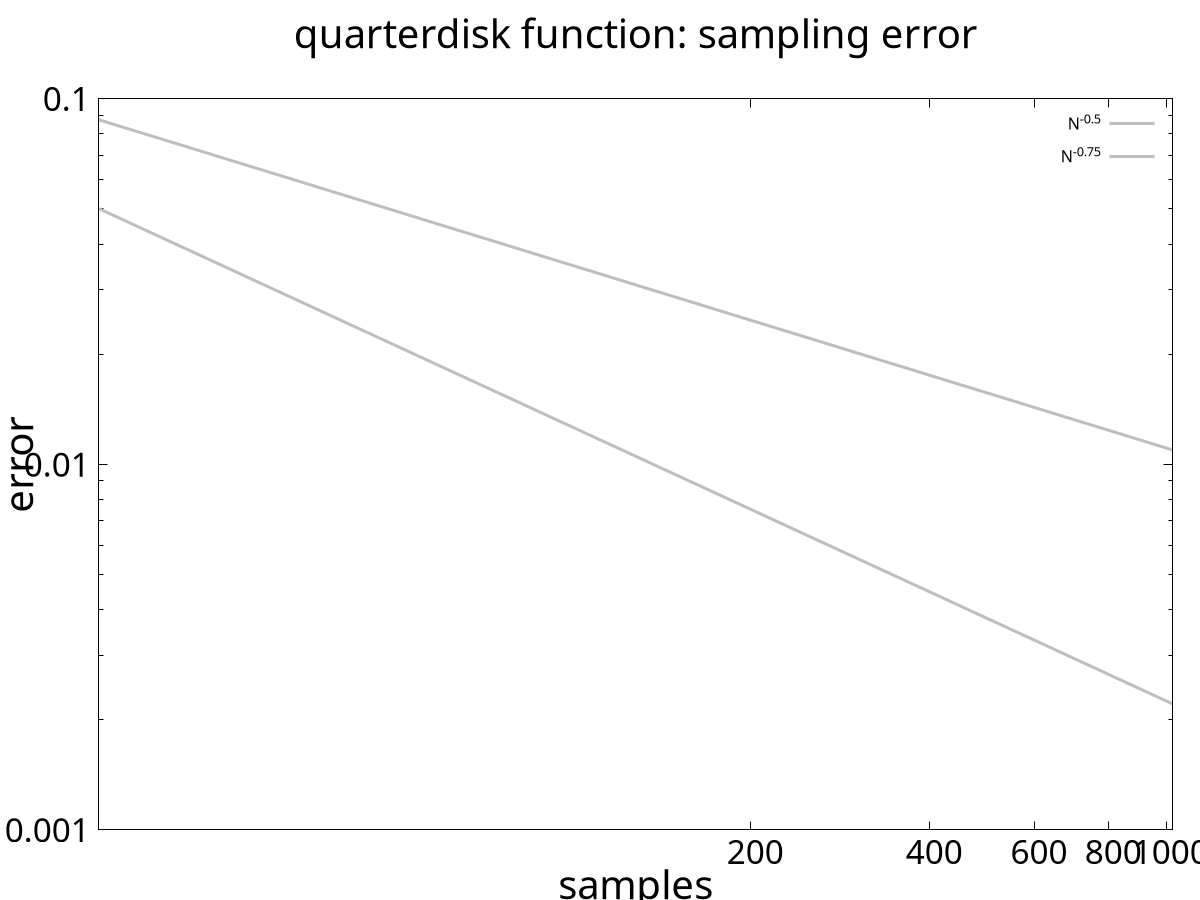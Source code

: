 set terminal postscript enhanced color
set output "quarterdiskError.eps"
set title "quarterdisk function: sampling error" font ",30"
set xlabel "samples" font ",30"
set ylabel "error" font ",30"
set tics font ",25"
set key spacing 1.5
set logscale x
set logscale y

plot [16:1024] [0.001:0.1]\
 "errors_quarterdisk_random.data" using 1:2 smooth unique lw 5.0 title "random",\
 "errors_quarterdisk_bestcand.data" using 1:2 smooth unique lw 5.0 title "best cand",\
 "errors_quarterdisk_irrational_rot.data" using 1:2 smooth unique lw 5.0 title "irrational rot",\
 "errors_quarterdisk_halton_base23_owen.data" using 1:2 smooth unique lw 5.0 title "Halton Owen",\
 "errors_quarterdisk_sobol_dim01_owen.data" using 1:2 smooth unique lw 5.0 title "Sobol Owen",\
 "errors_quarterdisk_pmj02.data" using 1:2 smooth unique lw 5.0 lt rgb "black" title "pmj02",\
 0.35*x**(-0.5) lw 3.0 lt rgb "gray" title "N^{-0.5}",\
 0.4*x**(-0.75) lw 3.0 lt rgb "gray" title "N^{-0.75}"
